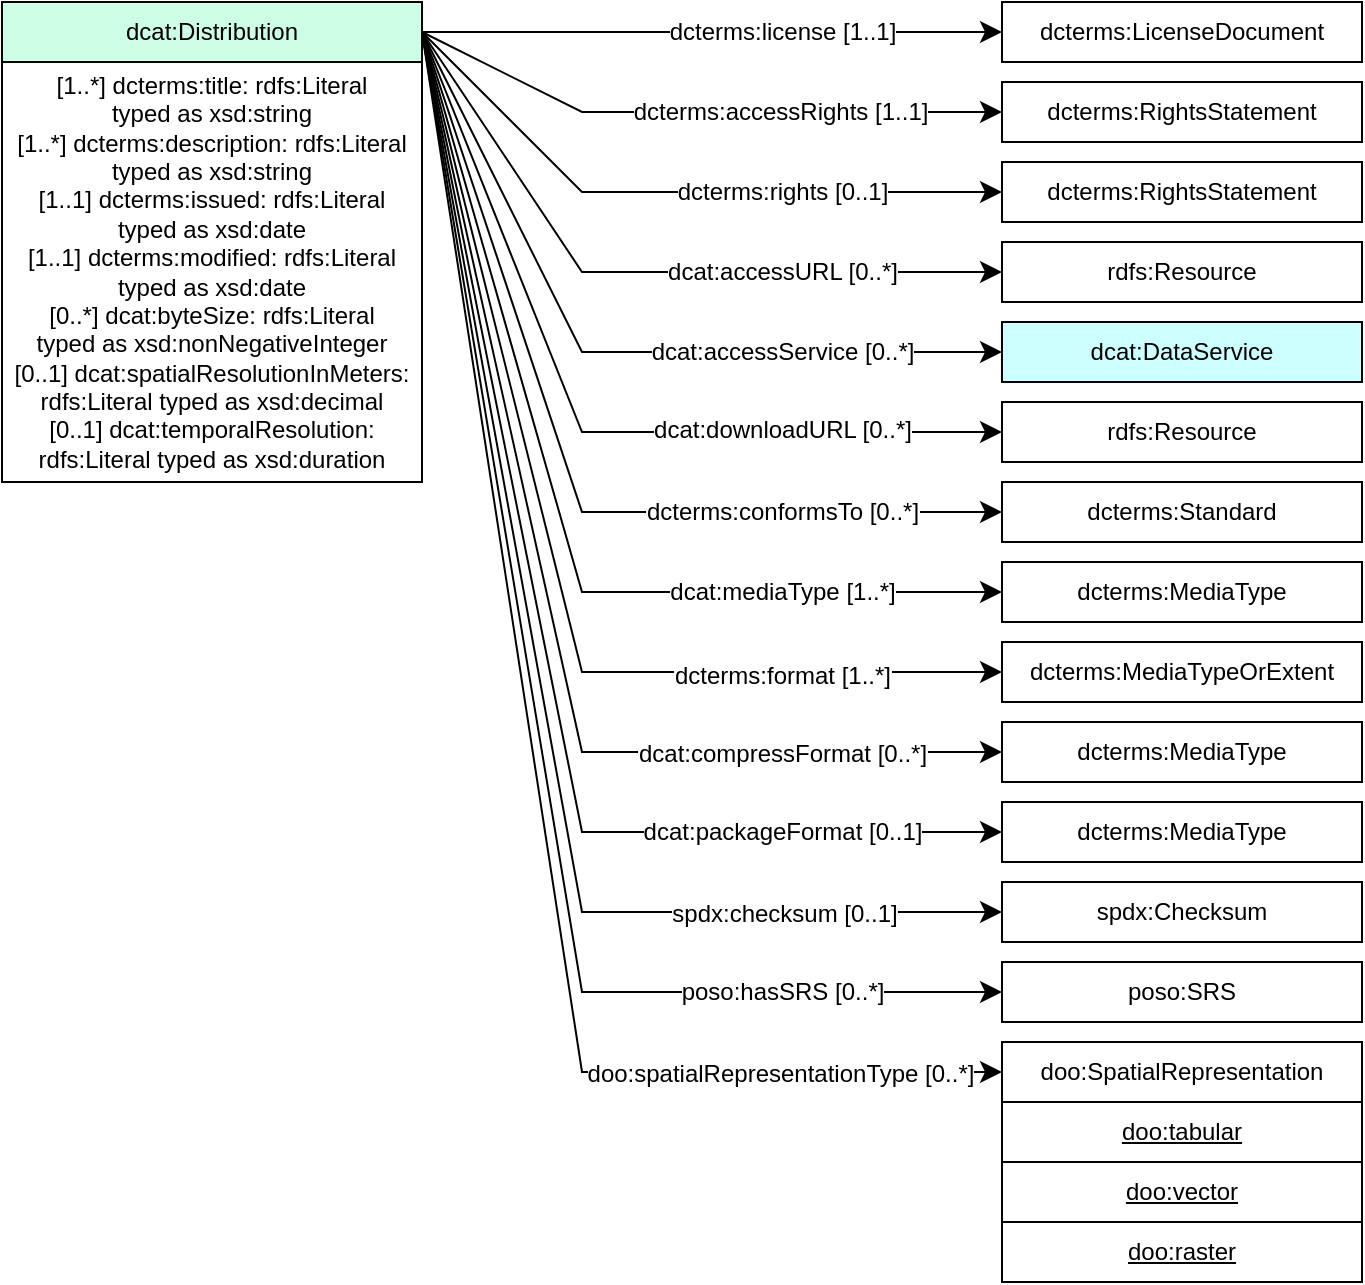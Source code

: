 <mxfile version="26.0.9">
  <diagram name="Page-1" id="g_KH_liQ94zSvhpWJ5Tr">
    <mxGraphModel dx="989" dy="610" grid="1" gridSize="10" guides="1" tooltips="1" connect="1" arrows="1" fold="1" page="1" pageScale="1" pageWidth="827" pageHeight="1169" math="0" shadow="0">
      <root>
        <mxCell id="0" />
        <mxCell id="1" parent="0" />
        <mxCell id="dI0T8Q2yRcKRVG0YcVpi-3" value="" style="endArrow=classic;html=1;exitX=1;exitY=0.5;exitDx=0;exitDy=0;entryX=0;entryY=0.5;entryDx=0;entryDy=0;endSize=8;arcSize=0;rounded=0;" parent="1" source="dI0T8Q2yRcKRVG0YcVpi-19" target="dI0T8Q2yRcKRVG0YcVpi-9" edge="1">
          <mxGeometry width="50" height="50" relative="1" as="geometry">
            <mxPoint x="239" y="305" as="sourcePoint" />
            <mxPoint x="429" y="305" as="targetPoint" />
          </mxGeometry>
        </mxCell>
        <mxCell id="dI0T8Q2yRcKRVG0YcVpi-4" value="dcterms:license [1..1]" style="text;html=1;align=center;verticalAlign=middle;resizable=0;points=[];labelBackgroundColor=#ffffff;" parent="dI0T8Q2yRcKRVG0YcVpi-3" vertex="1" connectable="0">
          <mxGeometry x="-0.127" relative="1" as="geometry">
            <mxPoint x="53" as="offset" />
          </mxGeometry>
        </mxCell>
        <mxCell id="dI0T8Q2yRcKRVG0YcVpi-5" value="" style="endArrow=classic;html=1;exitX=1;exitY=0.5;exitDx=0;exitDy=0;entryX=0;entryY=0.5;entryDx=0;entryDy=0;endSize=8;arcSize=0;rounded=0;" parent="1" source="dI0T8Q2yRcKRVG0YcVpi-19" target="dI0T8Q2yRcKRVG0YcVpi-10" edge="1">
          <mxGeometry width="50" height="50" relative="1" as="geometry">
            <mxPoint x="240" y="375" as="sourcePoint" />
            <mxPoint x="530" y="355" as="targetPoint" />
            <Array as="points">
              <mxPoint x="320" y="335" />
            </Array>
          </mxGeometry>
        </mxCell>
        <mxCell id="dI0T8Q2yRcKRVG0YcVpi-6" value="dcterms:accessRights [1..1]" style="text;html=1;align=center;verticalAlign=middle;resizable=0;points=[];labelBackgroundColor=#ffffff;" parent="dI0T8Q2yRcKRVG0YcVpi-5" vertex="1" connectable="0">
          <mxGeometry x="-0.127" relative="1" as="geometry">
            <mxPoint x="58" as="offset" />
          </mxGeometry>
        </mxCell>
        <mxCell id="dI0T8Q2yRcKRVG0YcVpi-7" value="" style="endArrow=classic;html=1;exitX=1;exitY=0.5;exitDx=0;exitDy=0;endSize=8;arcSize=0;rounded=0;entryX=0;entryY=0.5;entryDx=0;entryDy=0;" parent="1" source="dI0T8Q2yRcKRVG0YcVpi-19" target="dI0T8Q2yRcKRVG0YcVpi-20" edge="1">
          <mxGeometry width="50" height="50" relative="1" as="geometry">
            <mxPoint x="250" y="305" as="sourcePoint" />
            <mxPoint x="530" y="435" as="targetPoint" />
            <Array as="points">
              <mxPoint x="320" y="375" />
            </Array>
          </mxGeometry>
        </mxCell>
        <mxCell id="dI0T8Q2yRcKRVG0YcVpi-8" value="&lt;div&gt;dcterms:rights [0..1]&lt;/div&gt;" style="text;html=1;align=center;verticalAlign=middle;resizable=0;points=[];labelBackgroundColor=#ffffff;" parent="dI0T8Q2yRcKRVG0YcVpi-7" vertex="1" connectable="0">
          <mxGeometry x="-0.127" relative="1" as="geometry">
            <mxPoint x="72" as="offset" />
          </mxGeometry>
        </mxCell>
        <mxCell id="dI0T8Q2yRcKRVG0YcVpi-9" value="dcterms:LicenseDocument" style="rounded=0;whiteSpace=wrap;html=1;snapToPoint=1;points=[[0.1,0],[0.2,0],[0.3,0],[0.4,0],[0.5,0],[0.6,0],[0.7,0],[0.8,0],[0.9,0],[0,0.1],[0,0.3],[0,0.5],[0,0.7],[0,0.9],[0.1,1],[0.2,1],[0.3,1],[0.4,1],[0.5,1],[0.6,1],[0.7,1],[0.8,1],[0.9,1],[1,0.1],[1,0.3],[1,0.5],[1,0.7],[1,0.9]];" parent="1" vertex="1">
          <mxGeometry x="530" y="280" width="180" height="30" as="geometry" />
        </mxCell>
        <mxCell id="dI0T8Q2yRcKRVG0YcVpi-10" value="dcterms:RightsStatement" style="rounded=0;whiteSpace=wrap;html=1;snapToPoint=1;points=[[0.1,0],[0.2,0],[0.3,0],[0.4,0],[0.5,0],[0.6,0],[0.7,0],[0.8,0],[0.9,0],[0,0.1],[0,0.3],[0,0.5],[0,0.7],[0,0.9],[0.1,1],[0.2,1],[0.3,1],[0.4,1],[0.5,1],[0.6,1],[0.7,1],[0.8,1],[0.9,1],[1,0.1],[1,0.3],[1,0.5],[1,0.7],[1,0.9]];" parent="1" vertex="1">
          <mxGeometry x="530" y="320" width="180" height="30" as="geometry" />
        </mxCell>
        <mxCell id="dI0T8Q2yRcKRVG0YcVpi-11" value="" style="endArrow=classic;html=1;exitX=1;exitY=0.5;exitDx=0;exitDy=0;entryX=0;entryY=0.5;entryDx=0;entryDy=0;endSize=8;arcSize=0;rounded=0;" parent="1" source="dI0T8Q2yRcKRVG0YcVpi-19" target="dI0T8Q2yRcKRVG0YcVpi-13" edge="1">
          <mxGeometry width="50" height="50" relative="1" as="geometry">
            <mxPoint x="250" y="495" as="sourcePoint" />
            <mxPoint x="439" y="505" as="targetPoint" />
            <Array as="points">
              <mxPoint x="320" y="415" />
            </Array>
          </mxGeometry>
        </mxCell>
        <mxCell id="dI0T8Q2yRcKRVG0YcVpi-12" value="&lt;div&gt;dcat:accessURL [0..*]&lt;/div&gt;" style="text;html=1;align=center;verticalAlign=middle;resizable=0;points=[];labelBackgroundColor=#ffffff;" parent="dI0T8Q2yRcKRVG0YcVpi-11" vertex="1" connectable="0">
          <mxGeometry x="-0.127" relative="1" as="geometry">
            <mxPoint x="89" as="offset" />
          </mxGeometry>
        </mxCell>
        <mxCell id="dI0T8Q2yRcKRVG0YcVpi-13" value="rdfs:Resource" style="rounded=0;whiteSpace=wrap;html=1;snapToPoint=1;points=[[0.1,0],[0.2,0],[0.3,0],[0.4,0],[0.5,0],[0.6,0],[0.7,0],[0.8,0],[0.9,0],[0,0.1],[0,0.3],[0,0.5],[0,0.7],[0,0.9],[0.1,1],[0.2,1],[0.3,1],[0.4,1],[0.5,1],[0.6,1],[0.7,1],[0.8,1],[0.9,1],[1,0.1],[1,0.3],[1,0.5],[1,0.7],[1,0.9]];" parent="1" vertex="1">
          <mxGeometry x="530" y="400" width="180" height="30" as="geometry" />
        </mxCell>
        <mxCell id="dI0T8Q2yRcKRVG0YcVpi-14" value="" style="endArrow=classic;html=1;exitX=1;exitY=0.5;exitDx=0;exitDy=0;entryX=0;entryY=0.5;entryDx=0;entryDy=0;endSize=8;arcSize=0;rounded=0;" parent="1" source="dI0T8Q2yRcKRVG0YcVpi-19" target="dI0T8Q2yRcKRVG0YcVpi-16" edge="1">
          <mxGeometry width="50" height="50" relative="1" as="geometry">
            <mxPoint x="240" y="410" as="sourcePoint" />
            <mxPoint x="439" y="620" as="targetPoint" />
            <Array as="points">
              <mxPoint x="320" y="455" />
            </Array>
          </mxGeometry>
        </mxCell>
        <mxCell id="dI0T8Q2yRcKRVG0YcVpi-15" value="&lt;div&gt;dcat:accessService [0..*]&lt;/div&gt;" style="text;html=1;align=center;verticalAlign=middle;resizable=0;points=[];labelBackgroundColor=#ffffff;" parent="dI0T8Q2yRcKRVG0YcVpi-14" vertex="1" connectable="0">
          <mxGeometry x="-0.127" relative="1" as="geometry">
            <mxPoint x="104" y="8" as="offset" />
          </mxGeometry>
        </mxCell>
        <mxCell id="dI0T8Q2yRcKRVG0YcVpi-16" value="dcat:DataService" style="rounded=0;whiteSpace=wrap;html=1;snapToPoint=1;points=[[0.1,0],[0.2,0],[0.3,0],[0.4,0],[0.5,0],[0.6,0],[0.7,0],[0.8,0],[0.9,0],[0,0.1],[0,0.3],[0,0.5],[0,0.7],[0,0.9],[0.1,1],[0.2,1],[0.3,1],[0.4,1],[0.5,1],[0.6,1],[0.7,1],[0.8,1],[0.9,1],[1,0.1],[1,0.3],[1,0.5],[1,0.7],[1,0.9]];fillColor=#CCFFFF;" parent="1" vertex="1">
          <mxGeometry x="530" y="440" width="180" height="30" as="geometry" />
        </mxCell>
        <mxCell id="dI0T8Q2yRcKRVG0YcVpi-17" value="" style="group" parent="1" vertex="1" connectable="0">
          <mxGeometry x="30" y="280" width="210" height="240" as="geometry" />
        </mxCell>
        <mxCell id="dI0T8Q2yRcKRVG0YcVpi-18" value="&lt;div&gt;&lt;span style=&quot;background-color: transparent; color: light-dark(rgb(0, 0, 0), rgb(255, 255, 255));&quot;&gt;[1..*] dcterms:title:&amp;nbsp;&lt;/span&gt;&lt;span style=&quot;background-color: transparent; color: light-dark(rgb(0, 0, 0), rgb(255, 255, 255));&quot;&gt;rdfs:Literal&lt;/span&gt;&lt;/div&gt;&lt;div&gt;&lt;span style=&quot;background-color: transparent; color: light-dark(rgb(0, 0, 0), rgb(255, 255, 255));&quot;&gt;typed as xsd:string&lt;/span&gt;&lt;/div&gt;&lt;div&gt;&lt;div&gt;&lt;span style=&quot;background-color: transparent; color: light-dark(rgb(0, 0, 0), rgb(255, 255, 255));&quot;&gt;[1..*] dcterms:description:&amp;nbsp;&lt;/span&gt;&lt;span style=&quot;background-color: transparent; color: light-dark(rgb(0, 0, 0), rgb(255, 255, 255));&quot;&gt;rdfs:Literal&lt;/span&gt;&lt;/div&gt;&lt;div&gt;&lt;span style=&quot;background-color: transparent; color: light-dark(rgb(0, 0, 0), rgb(255, 255, 255));&quot;&gt;typed as xsd:string&lt;/span&gt;&lt;/div&gt;&lt;/div&gt;&lt;div&gt;&lt;div&gt;[1..1] dcterms:issued:&amp;nbsp;rdfs:Literal&lt;/div&gt;&lt;div&gt;typed as xsd:date&lt;br&gt;&lt;/div&gt;&lt;div&gt;[1..1] dcterms:modified:&amp;nbsp;rdfs:Literal typed as xsd:date&lt;/div&gt;&lt;/div&gt;&lt;div&gt;[0..*] dcat:byteSize:&amp;nbsp;rdfs:Literal&lt;/div&gt;&lt;div&gt;typed as xsd:nonNegativeInteger&lt;br&gt;&lt;/div&gt;&lt;div&gt;&lt;div&gt;&lt;span style=&quot;background-color: transparent; color: light-dark(rgb(0, 0, 0), rgb(255, 255, 255));&quot;&gt;[0..1] dcat:spatialResolutionInMeters:&lt;/span&gt;&lt;/div&gt;&lt;div&gt;&lt;span style=&quot;background-color: transparent; color: light-dark(rgb(0, 0, 0), rgb(255, 255, 255));&quot;&gt;rdfs:Literal typed as xsd:decimal&lt;/span&gt;&lt;br&gt;&lt;/div&gt;&lt;div&gt;&lt;div&gt;&lt;span style=&quot;background-color: transparent; color: light-dark(rgb(0, 0, 0), rgb(255, 255, 255));&quot;&gt;[0..1] dcat:temporalResolution:&lt;/span&gt;&lt;/div&gt;&lt;div&gt;&lt;span style=&quot;background-color: transparent; color: light-dark(rgb(0, 0, 0), rgb(255, 255, 255));&quot;&gt;rdfs:Literal typed as xsd:duration&lt;/span&gt;&lt;/div&gt;&lt;/div&gt;&lt;/div&gt;" style="rounded=0;whiteSpace=wrap;html=1;snapToPoint=1;points=[[0.1,0],[0.2,0],[0.3,0],[0.4,0],[0.5,0],[0.6,0],[0.7,0],[0.8,0],[0.9,0],[0,0.1],[0,0.3],[0,0.5],[0,0.7],[0,0.9],[0.1,1],[0.2,1],[0.3,1],[0.4,1],[0.5,1],[0.6,1],[0.7,1],[0.8,1],[0.9,1],[1,0.1],[1,0.3],[1,0.5],[1,0.7],[1,0.9]];" parent="dI0T8Q2yRcKRVG0YcVpi-17" vertex="1">
          <mxGeometry y="30" width="210" height="210" as="geometry" />
        </mxCell>
        <mxCell id="dI0T8Q2yRcKRVG0YcVpi-19" value="dcat:Distribution" style="rounded=0;whiteSpace=wrap;html=1;snapToPoint=1;points=[[0.1,0],[0.2,0],[0.3,0],[0.4,0],[0.5,0],[0.6,0],[0.7,0],[0.8,0],[0.9,0],[0,0.1],[0,0.3],[0,0.5],[0,0.7],[0,0.9],[0.1,1],[0.2,1],[0.3,1],[0.4,1],[0.5,1],[0.6,1],[0.7,1],[0.8,1],[0.9,1],[1,0.1],[1,0.3],[1,0.5],[1,0.7],[1,0.9]];fillColor=#CCFFE6;" parent="dI0T8Q2yRcKRVG0YcVpi-17" vertex="1">
          <mxGeometry width="210" height="30" as="geometry" />
        </mxCell>
        <mxCell id="dI0T8Q2yRcKRVG0YcVpi-20" value="dcterms:RightsStatement" style="rounded=0;whiteSpace=wrap;html=1;snapToPoint=1;points=[[0.1,0],[0.2,0],[0.3,0],[0.4,0],[0.5,0],[0.6,0],[0.7,0],[0.8,0],[0.9,0],[0,0.1],[0,0.3],[0,0.5],[0,0.7],[0,0.9],[0.1,1],[0.2,1],[0.3,1],[0.4,1],[0.5,1],[0.6,1],[0.7,1],[0.8,1],[0.9,1],[1,0.1],[1,0.3],[1,0.5],[1,0.7],[1,0.9]];" parent="1" vertex="1">
          <mxGeometry x="530" y="360" width="180" height="30" as="geometry" />
        </mxCell>
        <mxCell id="dI0T8Q2yRcKRVG0YcVpi-30" value="" style="endArrow=classic;html=1;exitX=1;exitY=0.5;exitDx=0;exitDy=0;entryX=0;entryY=0.5;entryDx=0;entryDy=0;endSize=8;arcSize=0;rounded=0;" parent="1" source="dI0T8Q2yRcKRVG0YcVpi-19" target="dI0T8Q2yRcKRVG0YcVpi-32" edge="1">
          <mxGeometry width="50" height="50" relative="1" as="geometry">
            <mxPoint x="240" y="380" as="sourcePoint" />
            <mxPoint x="439" y="590" as="targetPoint" />
            <Array as="points">
              <mxPoint x="320" y="495" />
            </Array>
          </mxGeometry>
        </mxCell>
        <mxCell id="dI0T8Q2yRcKRVG0YcVpi-31" value="&lt;div&gt;dcat:downloadURL [0..*]&lt;/div&gt;" style="text;html=1;align=center;verticalAlign=middle;resizable=0;points=[];labelBackgroundColor=#ffffff;" parent="dI0T8Q2yRcKRVG0YcVpi-30" vertex="1" connectable="0">
          <mxGeometry x="-0.127" relative="1" as="geometry">
            <mxPoint x="111" y="27" as="offset" />
          </mxGeometry>
        </mxCell>
        <mxCell id="dI0T8Q2yRcKRVG0YcVpi-32" value="rdfs:Resource" style="rounded=0;whiteSpace=wrap;html=1;snapToPoint=1;points=[[0.1,0],[0.2,0],[0.3,0],[0.4,0],[0.5,0],[0.6,0],[0.7,0],[0.8,0],[0.9,0],[0,0.1],[0,0.3],[0,0.5],[0,0.7],[0,0.9],[0.1,1],[0.2,1],[0.3,1],[0.4,1],[0.5,1],[0.6,1],[0.7,1],[0.8,1],[0.9,1],[1,0.1],[1,0.3],[1,0.5],[1,0.7],[1,0.9]];" parent="1" vertex="1">
          <mxGeometry x="530" y="480" width="180" height="30" as="geometry" />
        </mxCell>
        <mxCell id="dI0T8Q2yRcKRVG0YcVpi-33" value="" style="endArrow=classic;html=1;exitX=1;exitY=0.5;exitDx=0;exitDy=0;entryX=0;entryY=0.5;entryDx=0;entryDy=0;endSize=8;arcSize=0;rounded=0;" parent="1" source="dI0T8Q2yRcKRVG0YcVpi-19" target="dI0T8Q2yRcKRVG0YcVpi-35" edge="1">
          <mxGeometry width="50" height="50" relative="1" as="geometry">
            <mxPoint x="240" y="340" as="sourcePoint" />
            <mxPoint x="439" y="635" as="targetPoint" />
            <Array as="points">
              <mxPoint x="320" y="535" />
            </Array>
          </mxGeometry>
        </mxCell>
        <mxCell id="dI0T8Q2yRcKRVG0YcVpi-34" value="&lt;div&gt;dcterms:conformsTo [0..*]&lt;/div&gt;" style="text;html=1;align=center;verticalAlign=middle;resizable=0;points=[];labelBackgroundColor=#ffffff;" parent="dI0T8Q2yRcKRVG0YcVpi-33" vertex="1" connectable="0">
          <mxGeometry x="-0.127" relative="1" as="geometry">
            <mxPoint x="116" y="48" as="offset" />
          </mxGeometry>
        </mxCell>
        <mxCell id="dI0T8Q2yRcKRVG0YcVpi-35" value="dcterms:Standard" style="rounded=0;whiteSpace=wrap;html=1;snapToPoint=1;points=[[0.1,0],[0.2,0],[0.3,0],[0.4,0],[0.5,0],[0.6,0],[0.7,0],[0.8,0],[0.9,0],[0,0.1],[0,0.3],[0,0.5],[0,0.7],[0,0.9],[0.1,1],[0.2,1],[0.3,1],[0.4,1],[0.5,1],[0.6,1],[0.7,1],[0.8,1],[0.9,1],[1,0.1],[1,0.3],[1,0.5],[1,0.7],[1,0.9]];" parent="1" vertex="1">
          <mxGeometry x="530" y="520" width="180" height="30" as="geometry" />
        </mxCell>
        <mxCell id="dI0T8Q2yRcKRVG0YcVpi-36" value="" style="endArrow=classic;html=1;exitX=1;exitY=0.5;exitDx=0;exitDy=0;endSize=8;arcSize=0;rounded=0;entryX=0;entryY=0.5;entryDx=0;entryDy=0;" parent="1" source="dI0T8Q2yRcKRVG0YcVpi-19" target="dI0T8Q2yRcKRVG0YcVpi-38" edge="1">
          <mxGeometry width="50" height="50" relative="1" as="geometry">
            <mxPoint x="240" y="350" as="sourcePoint" />
            <mxPoint x="500" y="620" as="targetPoint" />
            <Array as="points">
              <mxPoint x="320" y="575" />
            </Array>
          </mxGeometry>
        </mxCell>
        <mxCell id="dI0T8Q2yRcKRVG0YcVpi-37" value="&lt;div&gt;dcat:mediaType [1..*]&lt;/div&gt;" style="text;html=1;align=center;verticalAlign=middle;resizable=0;points=[];labelBackgroundColor=#ffffff;" parent="dI0T8Q2yRcKRVG0YcVpi-36" vertex="1" connectable="0">
          <mxGeometry x="-0.127" relative="1" as="geometry">
            <mxPoint x="120" y="69" as="offset" />
          </mxGeometry>
        </mxCell>
        <mxCell id="dI0T8Q2yRcKRVG0YcVpi-38" value="dcterms:MediaType" style="rounded=0;whiteSpace=wrap;html=1;snapToPoint=1;points=[[0.1,0],[0.2,0],[0.3,0],[0.4,0],[0.5,0],[0.6,0],[0.7,0],[0.8,0],[0.9,0],[0,0.1],[0,0.3],[0,0.5],[0,0.7],[0,0.9],[0.1,1],[0.2,1],[0.3,1],[0.4,1],[0.5,1],[0.6,1],[0.7,1],[0.8,1],[0.9,1],[1,0.1],[1,0.3],[1,0.5],[1,0.7],[1,0.9]];" parent="1" vertex="1">
          <mxGeometry x="530" y="560" width="180" height="30" as="geometry" />
        </mxCell>
        <mxCell id="dI0T8Q2yRcKRVG0YcVpi-39" value="dcterms:MediaTypeOrExtent" style="rounded=0;whiteSpace=wrap;html=1;snapToPoint=1;points=[[0.1,0],[0.2,0],[0.3,0],[0.4,0],[0.5,0],[0.6,0],[0.7,0],[0.8,0],[0.9,0],[0,0.1],[0,0.3],[0,0.5],[0,0.7],[0,0.9],[0.1,1],[0.2,1],[0.3,1],[0.4,1],[0.5,1],[0.6,1],[0.7,1],[0.8,1],[0.9,1],[1,0.1],[1,0.3],[1,0.5],[1,0.7],[1,0.9]];" parent="1" vertex="1">
          <mxGeometry x="530" y="600" width="180" height="30" as="geometry" />
        </mxCell>
        <mxCell id="dI0T8Q2yRcKRVG0YcVpi-40" value="dcterms:MediaType" style="rounded=0;whiteSpace=wrap;html=1;snapToPoint=1;points=[[0.1,0],[0.2,0],[0.3,0],[0.4,0],[0.5,0],[0.6,0],[0.7,0],[0.8,0],[0.9,0],[0,0.1],[0,0.3],[0,0.5],[0,0.7],[0,0.9],[0.1,1],[0.2,1],[0.3,1],[0.4,1],[0.5,1],[0.6,1],[0.7,1],[0.8,1],[0.9,1],[1,0.1],[1,0.3],[1,0.5],[1,0.7],[1,0.9]];" parent="1" vertex="1">
          <mxGeometry x="530" y="640" width="180" height="30" as="geometry" />
        </mxCell>
        <mxCell id="dI0T8Q2yRcKRVG0YcVpi-41" value="dcterms:MediaType" style="rounded=0;whiteSpace=wrap;html=1;snapToPoint=1;points=[[0.1,0],[0.2,0],[0.3,0],[0.4,0],[0.5,0],[0.6,0],[0.7,0],[0.8,0],[0.9,0],[0,0.1],[0,0.3],[0,0.5],[0,0.7],[0,0.9],[0.1,1],[0.2,1],[0.3,1],[0.4,1],[0.5,1],[0.6,1],[0.7,1],[0.8,1],[0.9,1],[1,0.1],[1,0.3],[1,0.5],[1,0.7],[1,0.9]];" parent="1" vertex="1">
          <mxGeometry x="530" y="680" width="180" height="30" as="geometry" />
        </mxCell>
        <mxCell id="dI0T8Q2yRcKRVG0YcVpi-42" value="spdx:Checksum" style="rounded=0;whiteSpace=wrap;html=1;snapToPoint=1;points=[[0.1,0],[0.2,0],[0.3,0],[0.4,0],[0.5,0],[0.6,0],[0.7,0],[0.8,0],[0.9,0],[0,0.1],[0,0.3],[0,0.5],[0,0.7],[0,0.9],[0.1,1],[0.2,1],[0.3,1],[0.4,1],[0.5,1],[0.6,1],[0.7,1],[0.8,1],[0.9,1],[1,0.1],[1,0.3],[1,0.5],[1,0.7],[1,0.9]];" parent="1" vertex="1">
          <mxGeometry x="530" y="720" width="180" height="30" as="geometry" />
        </mxCell>
        <mxCell id="dI0T8Q2yRcKRVG0YcVpi-43" value="" style="endArrow=classic;html=1;exitX=1;exitY=0.5;exitDx=0;exitDy=0;endSize=8;arcSize=0;rounded=0;entryX=0;entryY=0.5;entryDx=0;entryDy=0;" parent="1" source="dI0T8Q2yRcKRVG0YcVpi-19" target="dI0T8Q2yRcKRVG0YcVpi-39" edge="1">
          <mxGeometry width="50" height="50" relative="1" as="geometry">
            <mxPoint x="240" y="340" as="sourcePoint" />
            <mxPoint x="530" y="620" as="targetPoint" />
            <Array as="points">
              <mxPoint x="320" y="615" />
            </Array>
          </mxGeometry>
        </mxCell>
        <mxCell id="dI0T8Q2yRcKRVG0YcVpi-44" value="&lt;div&gt;dcterms:format [1..*]&lt;/div&gt;" style="text;html=1;align=center;verticalAlign=middle;resizable=0;points=[];labelBackgroundColor=#ffffff;" parent="dI0T8Q2yRcKRVG0YcVpi-43" vertex="1" connectable="0">
          <mxGeometry x="-0.127" relative="1" as="geometry">
            <mxPoint x="123" y="93" as="offset" />
          </mxGeometry>
        </mxCell>
        <mxCell id="dI0T8Q2yRcKRVG0YcVpi-45" value="" style="endArrow=classic;html=1;exitX=1;exitY=0.5;exitDx=0;exitDy=0;endSize=8;arcSize=0;rounded=0;entryX=0;entryY=0.5;entryDx=0;entryDy=0;" parent="1" source="dI0T8Q2yRcKRVG0YcVpi-19" target="dI0T8Q2yRcKRVG0YcVpi-40" edge="1">
          <mxGeometry width="50" height="50" relative="1" as="geometry">
            <mxPoint x="240" y="380" as="sourcePoint" />
            <mxPoint x="530" y="655" as="targetPoint" />
            <Array as="points">
              <mxPoint x="320" y="655" />
            </Array>
          </mxGeometry>
        </mxCell>
        <mxCell id="dI0T8Q2yRcKRVG0YcVpi-46" value="&lt;div&gt;dcat:compressFormat [0..*]&lt;/div&gt;" style="text;html=1;align=center;verticalAlign=middle;resizable=0;points=[];labelBackgroundColor=#ffffff;" parent="dI0T8Q2yRcKRVG0YcVpi-45" vertex="1" connectable="0">
          <mxGeometry x="-0.127" relative="1" as="geometry">
            <mxPoint x="125" y="114" as="offset" />
          </mxGeometry>
        </mxCell>
        <mxCell id="dI0T8Q2yRcKRVG0YcVpi-47" value="" style="endArrow=classic;html=1;exitX=1;exitY=0.5;exitDx=0;exitDy=0;endSize=8;arcSize=0;rounded=0;entryX=0;entryY=0.5;entryDx=0;entryDy=0;" parent="1" source="dI0T8Q2yRcKRVG0YcVpi-19" target="dI0T8Q2yRcKRVG0YcVpi-41" edge="1">
          <mxGeometry width="50" height="50" relative="1" as="geometry">
            <mxPoint x="240" y="420" as="sourcePoint" />
            <mxPoint x="530" y="695" as="targetPoint" />
            <Array as="points">
              <mxPoint x="320" y="695" />
            </Array>
          </mxGeometry>
        </mxCell>
        <mxCell id="dI0T8Q2yRcKRVG0YcVpi-48" value="&lt;div&gt;dcat:packageFormat [0..1]&lt;/div&gt;" style="text;html=1;align=center;verticalAlign=middle;resizable=0;points=[];labelBackgroundColor=#ffffff;" parent="dI0T8Q2yRcKRVG0YcVpi-47" vertex="1" connectable="0">
          <mxGeometry x="-0.127" relative="1" as="geometry">
            <mxPoint x="127" y="135" as="offset" />
          </mxGeometry>
        </mxCell>
        <mxCell id="dI0T8Q2yRcKRVG0YcVpi-50" value="" style="endArrow=classic;html=1;exitX=1;exitY=0.5;exitDx=0;exitDy=0;endSize=8;arcSize=0;rounded=0;entryX=0;entryY=0.5;entryDx=0;entryDy=0;" parent="1" source="dI0T8Q2yRcKRVG0YcVpi-19" target="dI0T8Q2yRcKRVG0YcVpi-42" edge="1">
          <mxGeometry width="50" height="50" relative="1" as="geometry">
            <mxPoint x="240" y="460" as="sourcePoint" />
            <mxPoint x="530" y="735" as="targetPoint" />
            <Array as="points">
              <mxPoint x="320" y="735" />
            </Array>
          </mxGeometry>
        </mxCell>
        <mxCell id="dI0T8Q2yRcKRVG0YcVpi-51" value="&lt;div&gt;spdx:checksum [0..1]&lt;/div&gt;" style="text;html=1;align=center;verticalAlign=middle;resizable=0;points=[];labelBackgroundColor=#ffffff;" parent="dI0T8Q2yRcKRVG0YcVpi-50" vertex="1" connectable="0">
          <mxGeometry x="-0.127" relative="1" as="geometry">
            <mxPoint x="129" y="158" as="offset" />
          </mxGeometry>
        </mxCell>
        <mxCell id="lKHYHMVwrXsUMZpLGWH0-1" value="" style="endArrow=classic;html=1;exitX=1;exitY=0.5;exitDx=0;exitDy=0;entryX=0;entryY=0.5;entryDx=0;entryDy=0;endSize=8;arcSize=0;rounded=0;" edge="1" parent="1" target="lKHYHMVwrXsUMZpLGWH0-3" source="dI0T8Q2yRcKRVG0YcVpi-19">
          <mxGeometry width="50" height="50" relative="1" as="geometry">
            <mxPoint x="240" y="620" as="sourcePoint" />
            <mxPoint x="439" y="865" as="targetPoint" />
            <Array as="points">
              <mxPoint x="320" y="775" />
            </Array>
          </mxGeometry>
        </mxCell>
        <mxCell id="lKHYHMVwrXsUMZpLGWH0-2" value="&lt;div&gt;poso:hasSRS [0..*]&lt;/div&gt;" style="text;html=1;align=center;verticalAlign=middle;resizable=0;points=[];labelBackgroundColor=#ffffff;" vertex="1" connectable="0" parent="lKHYHMVwrXsUMZpLGWH0-1">
          <mxGeometry x="-0.127" relative="1" as="geometry">
            <mxPoint x="130" y="180" as="offset" />
          </mxGeometry>
        </mxCell>
        <mxCell id="lKHYHMVwrXsUMZpLGWH0-3" value="poso:SRS" style="rounded=0;whiteSpace=wrap;html=1;snapToPoint=1;points=[[0.1,0],[0.2,0],[0.3,0],[0.4,0],[0.5,0],[0.6,0],[0.7,0],[0.8,0],[0.9,0],[0,0.1],[0,0.3],[0,0.5],[0,0.7],[0,0.9],[0.1,1],[0.2,1],[0.3,1],[0.4,1],[0.5,1],[0.6,1],[0.7,1],[0.8,1],[0.9,1],[1,0.1],[1,0.3],[1,0.5],[1,0.7],[1,0.9]];" vertex="1" parent="1">
          <mxGeometry x="530" y="760" width="180" height="30" as="geometry" />
        </mxCell>
        <mxCell id="lKHYHMVwrXsUMZpLGWH0-4" value="" style="endArrow=classic;html=1;exitX=1;exitY=0.5;exitDx=0;exitDy=0;entryX=0;entryY=0.5;entryDx=0;entryDy=0;endSize=8;arcSize=0;rounded=0;" edge="1" parent="1" target="lKHYHMVwrXsUMZpLGWH0-6" source="dI0T8Q2yRcKRVG0YcVpi-19">
          <mxGeometry width="50" height="50" relative="1" as="geometry">
            <mxPoint x="240" y="337" as="sourcePoint" />
            <mxPoint x="439" y="907" as="targetPoint" />
            <Array as="points">
              <mxPoint x="320" y="815" />
            </Array>
          </mxGeometry>
        </mxCell>
        <mxCell id="lKHYHMVwrXsUMZpLGWH0-5" value="&lt;div&gt;doo:spatialRepresentationType [0..*]&lt;/div&gt;" style="text;html=1;align=center;verticalAlign=middle;resizable=0;points=[];labelBackgroundColor=#ffffff;" vertex="1" connectable="0" parent="lKHYHMVwrXsUMZpLGWH0-4">
          <mxGeometry x="-0.127" relative="1" as="geometry">
            <mxPoint x="130" y="203" as="offset" />
          </mxGeometry>
        </mxCell>
        <mxCell id="lKHYHMVwrXsUMZpLGWH0-6" value="doo:SpatialRepresentation" style="rounded=0;whiteSpace=wrap;html=1;snapToPoint=1;points=[[0.1,0],[0.2,0],[0.3,0],[0.4,0],[0.5,0],[0.6,0],[0.7,0],[0.8,0],[0.9,0],[0,0.1],[0,0.3],[0,0.5],[0,0.7],[0,0.9],[0.1,1],[0.2,1],[0.3,1],[0.4,1],[0.5,1],[0.6,1],[0.7,1],[0.8,1],[0.9,1],[1,0.1],[1,0.3],[1,0.5],[1,0.7],[1,0.9]];" vertex="1" parent="1">
          <mxGeometry x="530" y="800" width="180" height="30" as="geometry" />
        </mxCell>
        <mxCell id="lKHYHMVwrXsUMZpLGWH0-7" value="&lt;u&gt;doo:tabular&lt;/u&gt;" style="rounded=0;whiteSpace=wrap;html=1;snapToPoint=1;points=[[0.1,0],[0.2,0],[0.3,0],[0.4,0],[0.5,0],[0.6,0],[0.7,0],[0.8,0],[0.9,0],[0,0.1],[0,0.3],[0,0.5],[0,0.7],[0,0.9],[0.1,1],[0.2,1],[0.3,1],[0.4,1],[0.5,1],[0.6,1],[0.7,1],[0.8,1],[0.9,1],[1,0.1],[1,0.3],[1,0.5],[1,0.7],[1,0.9]];" vertex="1" parent="1">
          <mxGeometry x="530" y="830" width="180" height="30" as="geometry" />
        </mxCell>
        <mxCell id="lKHYHMVwrXsUMZpLGWH0-8" value="&lt;div&gt;&lt;u&gt;doo:raster&lt;/u&gt;&lt;/div&gt;" style="rounded=0;whiteSpace=wrap;html=1;snapToPoint=1;points=[[0.1,0],[0.2,0],[0.3,0],[0.4,0],[0.5,0],[0.6,0],[0.7,0],[0.8,0],[0.9,0],[0,0.1],[0,0.3],[0,0.5],[0,0.7],[0,0.9],[0.1,1],[0.2,1],[0.3,1],[0.4,1],[0.5,1],[0.6,1],[0.7,1],[0.8,1],[0.9,1],[1,0.1],[1,0.3],[1,0.5],[1,0.7],[1,0.9]];" vertex="1" parent="1">
          <mxGeometry x="530" y="890" width="180" height="30" as="geometry" />
        </mxCell>
        <mxCell id="lKHYHMVwrXsUMZpLGWH0-9" value="&lt;div&gt;&lt;u&gt;doo:vector&lt;/u&gt;&lt;/div&gt;" style="rounded=0;whiteSpace=wrap;html=1;snapToPoint=1;points=[[0.1,0],[0.2,0],[0.3,0],[0.4,0],[0.5,0],[0.6,0],[0.7,0],[0.8,0],[0.9,0],[0,0.1],[0,0.3],[0,0.5],[0,0.7],[0,0.9],[0.1,1],[0.2,1],[0.3,1],[0.4,1],[0.5,1],[0.6,1],[0.7,1],[0.8,1],[0.9,1],[1,0.1],[1,0.3],[1,0.5],[1,0.7],[1,0.9]];" vertex="1" parent="1">
          <mxGeometry x="530" y="860" width="180" height="30" as="geometry" />
        </mxCell>
      </root>
    </mxGraphModel>
  </diagram>
</mxfile>
